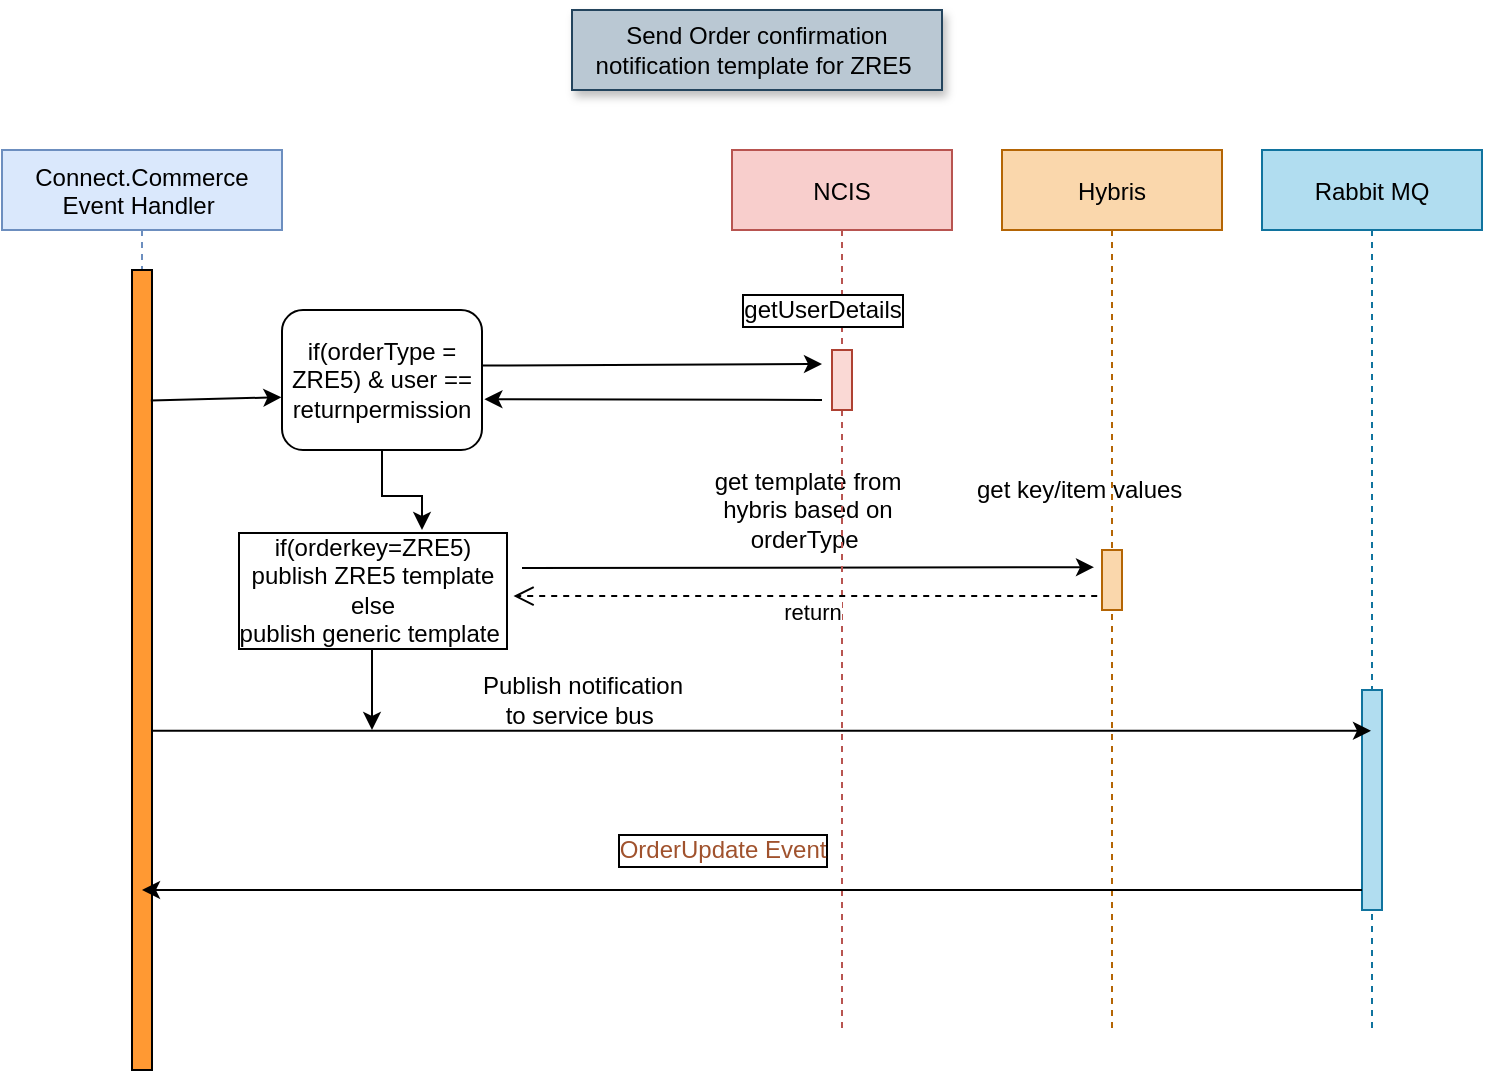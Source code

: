 <mxfile version="13.9.5" type="github">
  <diagram id="kgpKYQtTHZ0yAKxKKP6v" name="Page-1">
    <mxGraphModel dx="1038" dy="548" grid="1" gridSize="10" guides="1" tooltips="1" connect="1" arrows="1" fold="1" page="1" pageScale="1" pageWidth="850" pageHeight="1100" math="0" shadow="0">
      <root>
        <mxCell id="0" />
        <mxCell id="1" parent="0" />
        <object label="Connect.Commerce&#xa;Event Handler " id="3nuBFxr9cyL0pnOWT2aG-1">
          <mxCell style="shape=umlLifeline;perimeter=lifelinePerimeter;container=1;collapsible=0;recursiveResize=0;rounded=0;shadow=0;strokeWidth=1;fillColor=#dae8fc;strokeColor=#6c8ebf;" parent="1" vertex="1">
            <mxGeometry x="30" y="80" width="140" height="440" as="geometry" />
          </mxCell>
        </object>
        <mxCell id="3nuBFxr9cyL0pnOWT2aG-2" value="" style="points=[];perimeter=orthogonalPerimeter;rounded=0;shadow=0;strokeWidth=1;fillColor=#FF9933;" parent="3nuBFxr9cyL0pnOWT2aG-1" vertex="1">
          <mxGeometry x="65" y="60" width="10" height="400" as="geometry" />
        </mxCell>
        <mxCell id="S-PPVUhzRQh5IIJFHJLY-30" value="Send Order confirmation notification template for ZRE5&amp;nbsp;" style="text;html=1;align=center;verticalAlign=middle;whiteSpace=wrap;rounded=0;shadow=1;fillColor=#bac8d3;strokeColor=#23445d;" parent="1" vertex="1">
          <mxGeometry x="315" y="10" width="185" height="40" as="geometry" />
        </mxCell>
        <mxCell id="S-PPVUhzRQh5IIJFHJLY-44" value="Hybris" style="shape=umlLifeline;perimeter=lifelinePerimeter;container=1;collapsible=0;recursiveResize=0;rounded=0;shadow=0;strokeWidth=1;fillColor=#fad7ac;strokeColor=#b46504;" parent="1" vertex="1">
          <mxGeometry x="530" y="80" width="110" height="440" as="geometry" />
        </mxCell>
        <mxCell id="uPZaJIyxfJ7PoCBkE-e1-41" style="edgeStyle=orthogonalEdgeStyle;rounded=0;orthogonalLoop=1;jettySize=auto;html=1;" edge="1" parent="1" source="uPZaJIyxfJ7PoCBkE-e1-15">
          <mxGeometry relative="1" as="geometry">
            <mxPoint x="240" y="270" as="targetPoint" />
            <Array as="points">
              <mxPoint x="220" y="253" />
              <mxPoint x="240" y="253" />
            </Array>
          </mxGeometry>
        </mxCell>
        <mxCell id="uPZaJIyxfJ7PoCBkE-e1-15" value="if(orderType = ZRE5) &amp;amp; user == returnpermission" style="rounded=1;whiteSpace=wrap;html=1;" vertex="1" parent="1">
          <mxGeometry x="170" y="160" width="100" height="70" as="geometry" />
        </mxCell>
        <mxCell id="uPZaJIyxfJ7PoCBkE-e1-21" value="" style="endArrow=classic;html=1;entryX=-0.003;entryY=0.623;entryDx=0;entryDy=0;entryPerimeter=0;exitX=0.94;exitY=0.163;exitDx=0;exitDy=0;exitPerimeter=0;" edge="1" parent="1" source="3nuBFxr9cyL0pnOWT2aG-2" target="uPZaJIyxfJ7PoCBkE-e1-15">
          <mxGeometry width="50" height="50" relative="1" as="geometry">
            <mxPoint x="110" y="204" as="sourcePoint" />
            <mxPoint x="450" y="260" as="targetPoint" />
          </mxGeometry>
        </mxCell>
        <mxCell id="uPZaJIyxfJ7PoCBkE-e1-23" value="Publish notification &lt;br&gt;to service bus&amp;nbsp;" style="text;html=1;align=center;verticalAlign=middle;resizable=0;points=[];autosize=1;labelBorderColor=none;" vertex="1" parent="1">
          <mxGeometry x="260" y="340" width="120" height="30" as="geometry" />
        </mxCell>
        <mxCell id="uPZaJIyxfJ7PoCBkE-e1-24" value="" style="endArrow=classic;html=1;entryX=-0.4;entryY=0.287;entryDx=0;entryDy=0;entryPerimeter=0;" edge="1" parent="1" target="uPZaJIyxfJ7PoCBkE-e1-67">
          <mxGeometry width="50" height="50" relative="1" as="geometry">
            <mxPoint x="290" y="289" as="sourcePoint" />
            <mxPoint x="450" y="210" as="targetPoint" />
            <Array as="points" />
          </mxGeometry>
        </mxCell>
        <mxCell id="uPZaJIyxfJ7PoCBkE-e1-31" value="get key/item values&amp;nbsp;" style="text;html=1;align=center;verticalAlign=middle;resizable=0;points=[];autosize=1;" vertex="1" parent="1">
          <mxGeometry x="510" y="240" width="120" height="20" as="geometry" />
        </mxCell>
        <mxCell id="uPZaJIyxfJ7PoCBkE-e1-34" value="&lt;span style=&quot;color: rgba(0 , 0 , 0 , 0) ; font-family: monospace ; font-size: 0px&quot;&gt;g&lt;/span&gt;" style="text;html=1;align=center;verticalAlign=middle;resizable=0;points=[];autosize=1;" vertex="1" parent="1">
          <mxGeometry x="440" y="250" width="20" height="20" as="geometry" />
        </mxCell>
        <mxCell id="uPZaJIyxfJ7PoCBkE-e1-35" value="get template from hybris based on orderType&amp;nbsp;" style="text;html=1;strokeColor=none;fillColor=none;align=center;verticalAlign=middle;whiteSpace=wrap;rounded=0;" vertex="1" parent="1">
          <mxGeometry x="372.5" y="250" width="120" height="20" as="geometry" />
        </mxCell>
        <mxCell id="uPZaJIyxfJ7PoCBkE-e1-36" value="NCIS" style="shape=umlLifeline;perimeter=lifelinePerimeter;container=1;collapsible=0;recursiveResize=0;rounded=0;shadow=0;strokeWidth=1;fillColor=#f8cecc;strokeColor=#b85450;" vertex="1" parent="1">
          <mxGeometry x="395" y="80" width="110" height="440" as="geometry" />
        </mxCell>
        <mxCell id="uPZaJIyxfJ7PoCBkE-e1-66" value="" style="html=1;points=[];perimeter=orthogonalPerimeter;labelBackgroundColor=#ffffff;fillColor=#fad9d5;strokeColor=#ae4132;" vertex="1" parent="uPZaJIyxfJ7PoCBkE-e1-36">
          <mxGeometry x="50" y="100" width="10" height="30" as="geometry" />
        </mxCell>
        <mxCell id="uPZaJIyxfJ7PoCBkE-e1-38" value="" style="endArrow=classic;html=1;exitX=1.004;exitY=0.397;exitDx=0;exitDy=0;exitPerimeter=0;" edge="1" parent="1" source="uPZaJIyxfJ7PoCBkE-e1-15">
          <mxGeometry width="50" height="50" relative="1" as="geometry">
            <mxPoint x="300" y="207" as="sourcePoint" />
            <mxPoint x="440" y="187" as="targetPoint" />
            <Array as="points" />
          </mxGeometry>
        </mxCell>
        <mxCell id="uPZaJIyxfJ7PoCBkE-e1-39" value="getUserDetails" style="text;html=1;align=center;verticalAlign=middle;resizable=0;points=[];autosize=1;labelBackgroundColor=#ffffff;labelBorderColor=#000000;" vertex="1" parent="1">
          <mxGeometry x="395" y="150" width="90" height="20" as="geometry" />
        </mxCell>
        <mxCell id="uPZaJIyxfJ7PoCBkE-e1-40" value="" style="endArrow=classic;html=1;entryX=1.012;entryY=0.637;entryDx=0;entryDy=0;entryPerimeter=0;" edge="1" parent="1" target="uPZaJIyxfJ7PoCBkE-e1-15">
          <mxGeometry width="50" height="50" relative="1" as="geometry">
            <mxPoint x="440" y="205" as="sourcePoint" />
            <mxPoint x="450" y="210" as="targetPoint" />
          </mxGeometry>
        </mxCell>
        <mxCell id="uPZaJIyxfJ7PoCBkE-e1-44" value="Rabbit MQ" style="shape=umlLifeline;perimeter=lifelinePerimeter;container=1;collapsible=0;recursiveResize=0;rounded=0;shadow=0;strokeWidth=1;fillColor=#b1ddf0;strokeColor=#10739e;" vertex="1" parent="1">
          <mxGeometry x="660" y="80" width="110" height="440" as="geometry" />
        </mxCell>
        <mxCell id="uPZaJIyxfJ7PoCBkE-e1-69" value="" style="html=1;points=[];perimeter=orthogonalPerimeter;labelBackgroundColor=#ffffff;fillColor=#b1ddf0;strokeColor=#10739e;" vertex="1" parent="uPZaJIyxfJ7PoCBkE-e1-44">
          <mxGeometry x="50" y="270" width="10" height="110" as="geometry" />
        </mxCell>
        <mxCell id="uPZaJIyxfJ7PoCBkE-e1-46" value="&lt;span style=&quot;color: #a0522d&quot;&gt;OrderUpdate Event&lt;/span&gt;" style="text;html=1;align=center;verticalAlign=middle;resizable=0;points=[];autosize=1;labelBackgroundColor=none;labelBorderColor=#000000;" vertex="1" parent="1">
          <mxGeometry x="330" y="420" width="120" height="20" as="geometry" />
        </mxCell>
        <mxCell id="uPZaJIyxfJ7PoCBkE-e1-48" value="" style="endArrow=classic;html=1;exitX=1.02;exitY=0.576;exitDx=0;exitDy=0;exitPerimeter=0;" edge="1" parent="1" source="3nuBFxr9cyL0pnOWT2aG-2" target="uPZaJIyxfJ7PoCBkE-e1-44">
          <mxGeometry width="50" height="50" relative="1" as="geometry">
            <mxPoint x="530" y="260" as="sourcePoint" />
            <mxPoint x="580" y="210" as="targetPoint" />
          </mxGeometry>
        </mxCell>
        <mxCell id="uPZaJIyxfJ7PoCBkE-e1-56" style="edgeStyle=orthogonalEdgeStyle;rounded=0;orthogonalLoop=1;jettySize=auto;html=1;" edge="1" parent="1" source="uPZaJIyxfJ7PoCBkE-e1-51">
          <mxGeometry relative="1" as="geometry">
            <mxPoint x="215" y="370" as="targetPoint" />
          </mxGeometry>
        </mxCell>
        <mxCell id="uPZaJIyxfJ7PoCBkE-e1-51" value="&lt;span&gt;if(orderkey=ZRE5) &lt;br&gt;publish ZRE5 template&lt;br&gt;else&lt;br&gt;publish generic template&amp;nbsp;&lt;/span&gt;" style="text;html=1;align=center;verticalAlign=middle;resizable=0;points=[];autosize=1;labelBorderColor=#000000;" vertex="1" parent="1">
          <mxGeometry x="140" y="270" width="150" height="60" as="geometry" />
        </mxCell>
        <mxCell id="uPZaJIyxfJ7PoCBkE-e1-55" value="" style="endArrow=classic;html=1;" edge="1" parent="1" target="3nuBFxr9cyL0pnOWT2aG-1">
          <mxGeometry width="50" height="50" relative="1" as="geometry">
            <mxPoint x="710" y="450" as="sourcePoint" />
            <mxPoint x="580" y="290" as="targetPoint" />
          </mxGeometry>
        </mxCell>
        <mxCell id="uPZaJIyxfJ7PoCBkE-e1-67" value="" style="html=1;points=[];perimeter=orthogonalPerimeter;labelBackgroundColor=#ffffff;fillColor=#fad7ac;strokeColor=#b46504;" vertex="1" parent="1">
          <mxGeometry x="580" y="280" width="10" height="30" as="geometry" />
        </mxCell>
        <mxCell id="uPZaJIyxfJ7PoCBkE-e1-68" value="return" style="html=1;verticalAlign=bottom;endArrow=open;dashed=1;endSize=8;exitX=-0.24;exitY=0.767;exitDx=0;exitDy=0;exitPerimeter=0;" edge="1" parent="1" source="uPZaJIyxfJ7PoCBkE-e1-67">
          <mxGeometry x="-0.024" y="17" relative="1" as="geometry">
            <mxPoint x="590" y="220" as="sourcePoint" />
            <mxPoint x="285.75" y="303.01" as="targetPoint" />
            <mxPoint as="offset" />
          </mxGeometry>
        </mxCell>
      </root>
    </mxGraphModel>
  </diagram>
</mxfile>
